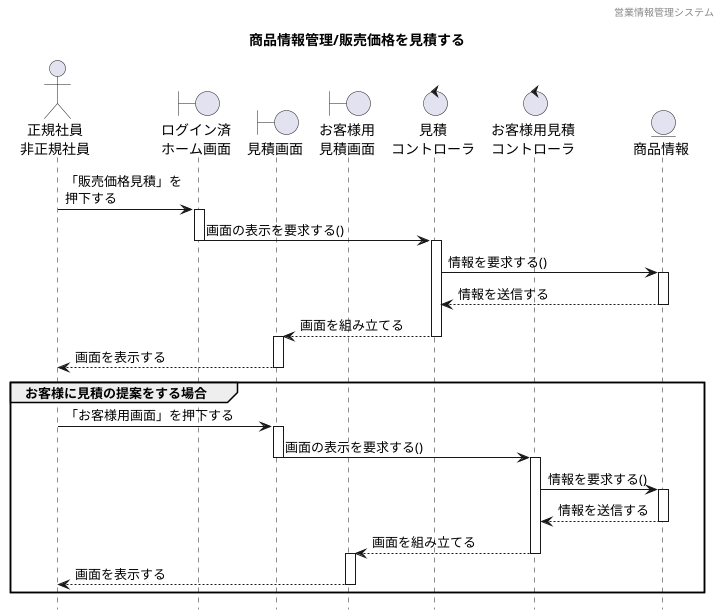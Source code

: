 @startuml ../../images/見積/販売価格見積

hide footbox
header 営業情報管理システム
title 商品情報管理/販売価格を見積する

' actor "" as a
actor "正規社員\n非正規社員" as a1

' boundary "" as b
boundary "ログイン済\nホーム画面" as b1
boundary "見積画面" as b2
boundary "お客様用\n見積画面" as b3

' control "" as c
control "見積\nコントローラ" as c1
control "お客様用見積\nコントローラ" as c2

' entity "" as e
entity "商品情報" as e1

a1 -> b1 : 「販売価格見積」を\n押下する
activate b1
b1 -> c1 : 画面の表示を要求する()
deactivate b1
activate c1
c1 -> e1 : 情報を要求する()
activate e1
e1 --> c1 : 情報を送信する
deactivate e1
c1 --> b2 : 画面を組み立てる
deactivate c1
activate b2
b2 --> a1 : 画面を表示する
deactivate b2
group お客様に見積の提案をする場合
a1 -> b2 : 「お客様用画面」を押下する
activate b2
b2 -> c2 : 画面の表示を要求する()
deactivate b2
activate c2
c2 -> e1 : 情報を要求する()
activate e1
e1 --> c2 : 情報を送信する
deactivate e1
c2 --> b3 : 画面を組み立てる
deactivate c2
activate b3
b3 --> a1 : 画面を表示する
deactivate b3
end

@enduml